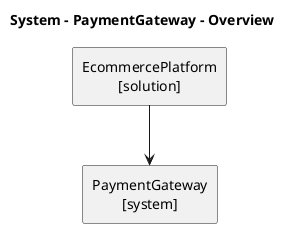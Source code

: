 @startuml PaymentGateway_overview
title System - PaymentGateway - Overview
skinparam defaultTextAlignment center
skinparam defaultTextAlignment<<atomic>> center
skinparam wrapWidth 200
skinparam maxMessageSize 150
hide stereotype
<style>
.composite {
BackgroundColor: transparent
LineColor: darkgray
LineStyle: 5
FontStyle: normal
}
</style>
rectangle PaymentGateway <<system>> <<atomic>> [
PaymentGateway
[system]
]
rectangle EcommercePlatform <<solution>> <<atomic>> [
EcommercePlatform
[solution]
]
EcommercePlatform --> PaymentGateway
@enduml

